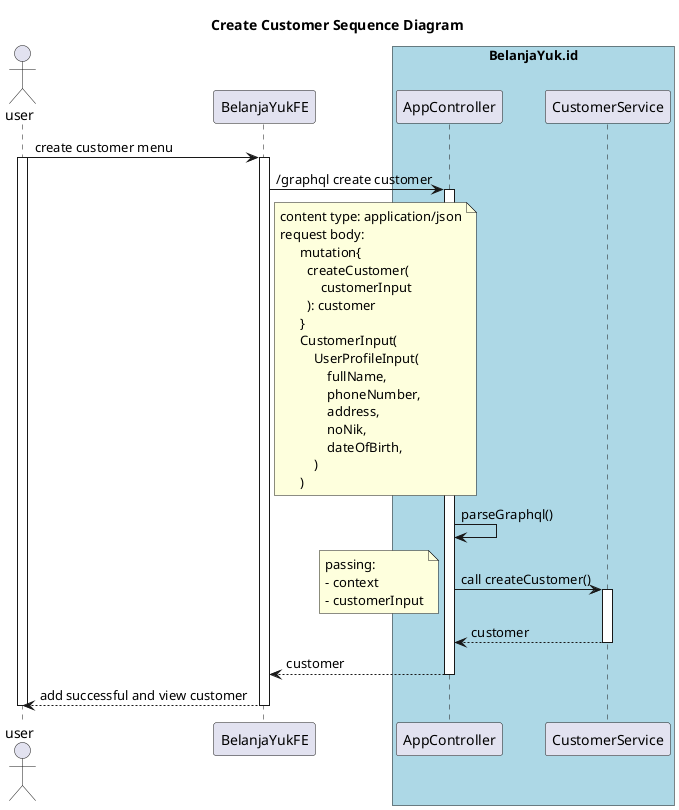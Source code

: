 @startuml
title: Create Customer Sequence Diagram
actor user
participant BelanjaYukFE
box "BelanjaYuk.id" #LightBlue
participant AppController
participant CustomerService
end box

user -> BelanjaYukFE ++ : create customer menu
activate user
BelanjaYukFE -> AppController ++ : /graphql create customer
    note right of BelanjaYukFE
    content type: application/json
    request body:
          mutation{
            createCustomer(
                customerInput
            ): customer
          }
          CustomerInput(
              UserProfileInput(
                  fullName,
                  phoneNumber,
                  address,
                  noNik,
                  dateOfBirth,
              )
          )
    end note
AppController -> AppController : parseGraphql()
AppController -> CustomerService ++ : call createCustomer()
    note left
    passing:
    - context
    - customerInput
    end note
CustomerService --> AppController -- : customer
AppController --> BelanjaYukFE -- : customer
BelanjaYukFE --> user -- : add successful and view customer
deactivate user
@enduml